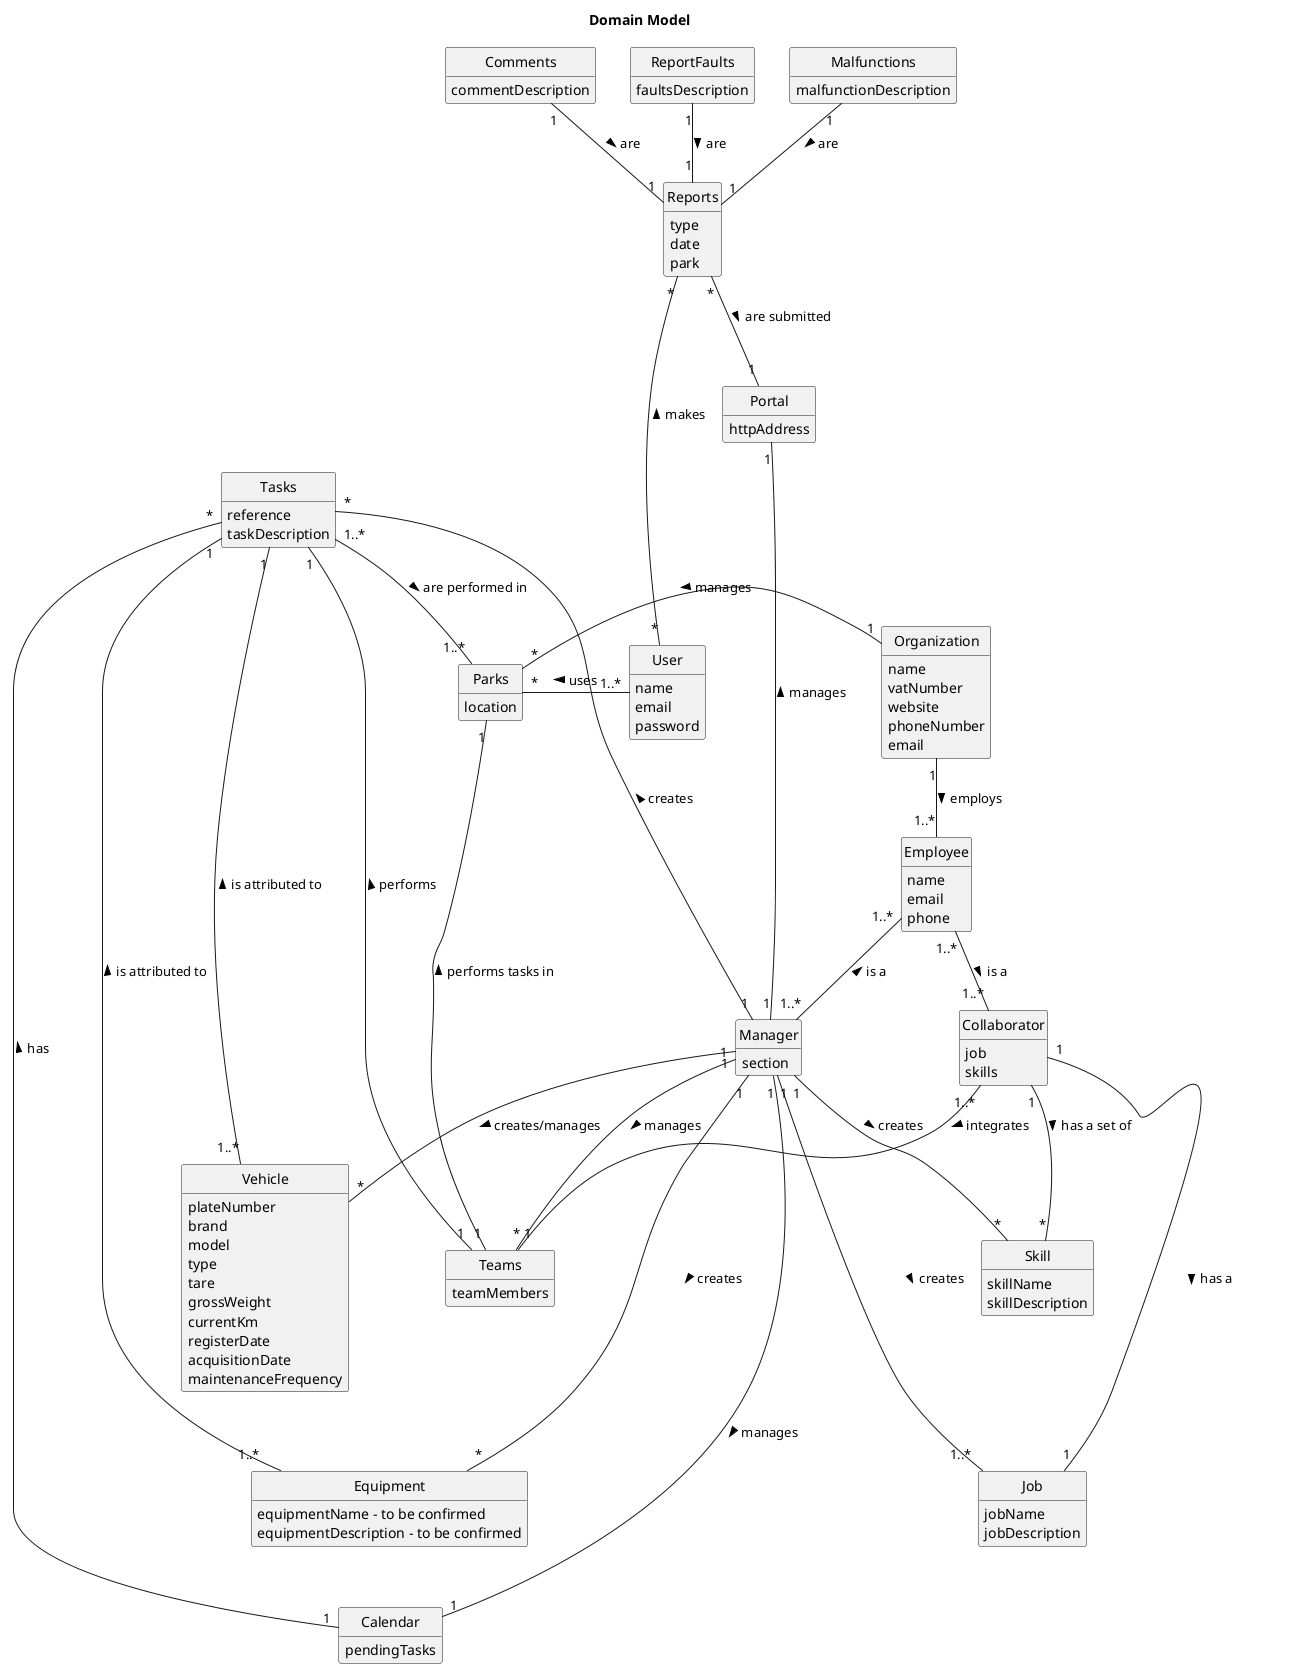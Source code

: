 @startuml
'skinparam monochrome true
skinparam packageStyle rectangle
skinparam shadowing false
'skinparam linetype ortho
'left to right direction
skinparam classAttributeIconSize 0
hide circle
hide methods

title Domain Model

class Organization {
    name
    vatNumber
    website
    phoneNumber
    email
}

class Employee {
    name
    email
    phone
}

class Collaborator {
    job
    skills

}

class Manager {
    section
}

class Skill {
    skillName
    skillDescription
}

class Job {
    jobName
    jobDescription
}

class Vehicle {
    plateNumber
    brand
    model
    type
    tare
    grossWeight
    currentKm
    registerDate
    acquisitionDate
    maintenanceFrequency
}

class Equipment {
    equipmentName - to be confirmed
    equipmentDescription - to be confirmed
}

class Calendar {
    pendingTasks
}


class Tasks {
    reference
    taskDescription

}

class Teams {
    teamMembers
}

class Parks {
    location
}

class Portal {
    httpAddress
}

class User {
    name
    email
    password
}

class Reports {
    type
    date
    park

}

class Comments {
    commentDescription
}

class ReportFaults {
    faultsDescription
}

class Malfunctions {
    malfunctionDescription
}



Manager "1..*" --up "1..*" Employee: is a >
Manager "1" -up "1" Portal: manages >
Manager "1" --right "1..*" Job: creates >
Manager "1" --right "*" Skill: creates >
Manager "1" ---- "1" Calendar: manages >
Manager "1" --- "*" Equipment: creates >
Manager "1" -- "*" Vehicle: creates/manages >
Manager "1" --left "*" Tasks: creates >
Manager "1" -- "*" Teams: manages >




User "1..*" - "*" Parks: uses >
User "*" ----up "*" Reports: makes >

Comments "1" -- "1" Reports: are >
ReportFaults "1" -- "1" Reports: are >
Malfunctions "1" -- "1" Reports: are >

Teams "1" - "1" Parks: performs tasks in >
Teams "1" - "1" Tasks: performs >


Organization "1" -left "*" Parks: manages >
Organization "1" -- "1..*" Employee : employs >


Employee "1..*" -- "1..*" Collaborator: is a >

Collaborator "1" --- "1" Job: has a >
Collaborator "1" --down "*" Skill: has a set of >
Collaborator "1..*" --down "1" Teams: integrates >



Vehicle "1..*" - "1" Tasks: is attributed to >

Equipment "1..*" -left "1" Tasks: is attributed to >

Calendar "1" -left "*" Tasks: has >


Tasks "1..*" -- "1..*" Parks: are performed in >



Reports "*" -- "1" Portal: are submitted >

@enduml